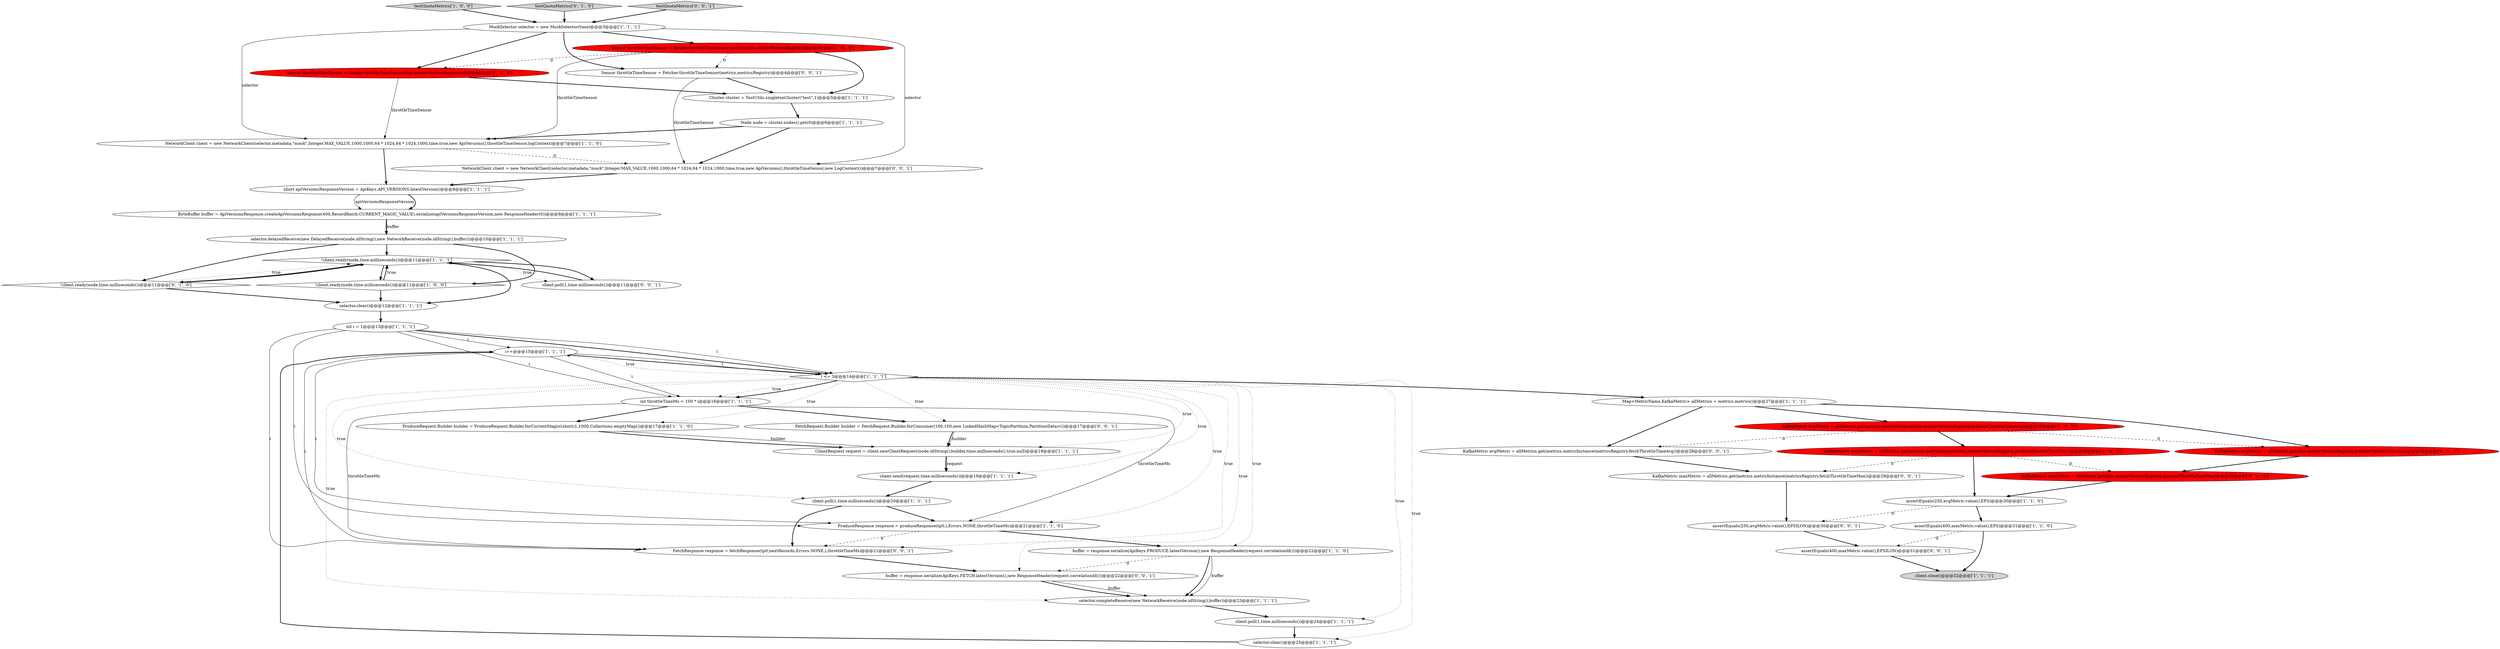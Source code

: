 digraph {
25 [style = filled, label = "testQuotaMetrics['1', '0', '0']", fillcolor = lightgray, shape = diamond image = "AAA0AAABBB1BBB"];
10 [style = filled, label = "i++@@@15@@@['1', '1', '1']", fillcolor = white, shape = ellipse image = "AAA0AAABBB1BBB"];
12 [style = filled, label = "Sensor throttleTimeSensor = Sender.throttleTimeSensor(metrics,this.senderMetricsRegistry)@@@4@@@['1', '0', '0']", fillcolor = red, shape = ellipse image = "AAA1AAABBB1BBB"];
3 [style = filled, label = "client.send(request,time.milliseconds())@@@19@@@['1', '1', '1']", fillcolor = white, shape = ellipse image = "AAA0AAABBB1BBB"];
19 [style = filled, label = "MockSelector selector = new MockSelector(time)@@@3@@@['1', '1', '1']", fillcolor = white, shape = ellipse image = "AAA0AAABBB1BBB"];
14 [style = filled, label = "client.poll(1,time.milliseconds())@@@20@@@['1', '1', '1']", fillcolor = white, shape = ellipse image = "AAA0AAABBB1BBB"];
28 [style = filled, label = "selector.completeReceive(new NetworkReceive(node.idString(),buffer))@@@23@@@['1', '1', '1']", fillcolor = white, shape = ellipse image = "AAA0AAABBB1BBB"];
36 [style = filled, label = "FetchResponse response = fetchResponse(tp0,nextRecords,Errors.NONE,i,throttleTimeMs)@@@21@@@['0', '0', '1']", fillcolor = white, shape = ellipse image = "AAA0AAABBB3BBB"];
46 [style = filled, label = "KafkaMetric maxMetric = allMetrics.get(metrics.metricInstance(metricsRegistry.fetchThrottleTimeMax))@@@29@@@['0', '0', '1']", fillcolor = white, shape = ellipse image = "AAA0AAABBB3BBB"];
1 [style = filled, label = "Cluster cluster = TestUtils.singletonCluster(\"test\",1)@@@5@@@['1', '1', '1']", fillcolor = white, shape = ellipse image = "AAA0AAABBB1BBB"];
43 [style = filled, label = "Sensor throttleTimeSensor = Fetcher.throttleTimeSensor(metrics,metricsRegistry)@@@4@@@['0', '0', '1']", fillcolor = white, shape = ellipse image = "AAA0AAABBB3BBB"];
9 [style = filled, label = "assertEquals(250,avgMetric.value(),EPS)@@@30@@@['1', '1', '0']", fillcolor = white, shape = ellipse image = "AAA0AAABBB1BBB"];
38 [style = filled, label = "FetchRequest.Builder builder = FetchRequest.Builder.forConsumer(100,100,new LinkedHashMap<TopicPartition,PartitionData>())@@@17@@@['0', '0', '1']", fillcolor = white, shape = ellipse image = "AAA0AAABBB3BBB"];
42 [style = filled, label = "assertEquals(400,maxMetric.value(),EPSILON)@@@31@@@['0', '0', '1']", fillcolor = white, shape = ellipse image = "AAA0AAABBB3BBB"];
0 [style = filled, label = "int i = 1@@@13@@@['1', '1', '1']", fillcolor = white, shape = ellipse image = "AAA0AAABBB1BBB"];
6 [style = filled, label = "client.poll(1,time.milliseconds())@@@24@@@['1', '1', '1']", fillcolor = white, shape = ellipse image = "AAA0AAABBB1BBB"];
11 [style = filled, label = "ClientRequest request = client.newClientRequest(node.idString(),builder,time.milliseconds(),true,null)@@@18@@@['1', '1', '1']", fillcolor = white, shape = ellipse image = "AAA0AAABBB1BBB"];
22 [style = filled, label = "ProduceRequest.Builder builder = ProduceRequest.Builder.forCurrentMagic((short)1,1000,Collections.emptyMap())@@@17@@@['1', '1', '0']", fillcolor = white, shape = ellipse image = "AAA0AAABBB1BBB"];
23 [style = filled, label = "KafkaMetric maxMetric = allMetrics.get(metrics.metricInstance(this.senderMetricsRegistry.produceThrottleTimeMax))@@@29@@@['1', '0', '0']", fillcolor = red, shape = ellipse image = "AAA1AAABBB1BBB"];
27 [style = filled, label = "Node node = cluster.nodes().get(0)@@@6@@@['1', '1', '1']", fillcolor = white, shape = ellipse image = "AAA0AAABBB1BBB"];
32 [style = filled, label = "Sensor throttleTimeSensor = Sender.throttleTimeSensor(this.senderMetricsRegistry)@@@4@@@['0', '1', '0']", fillcolor = red, shape = ellipse image = "AAA1AAABBB2BBB"];
21 [style = filled, label = "short apiVersionsResponseVersion = ApiKeys.API_VERSIONS.latestVersion()@@@8@@@['1', '1', '1']", fillcolor = white, shape = ellipse image = "AAA0AAABBB1BBB"];
30 [style = filled, label = "!client.ready(node,time.milliseconds())@@@11@@@['1', '1', '1']", fillcolor = white, shape = diamond image = "AAA0AAABBB1BBB"];
37 [style = filled, label = "buffer = response.serialize(ApiKeys.FETCH.latestVersion(),new ResponseHeader(request.correlationId()))@@@22@@@['0', '0', '1']", fillcolor = white, shape = ellipse image = "AAA0AAABBB3BBB"];
20 [style = filled, label = "NetworkClient client = new NetworkClient(selector,metadata,\"mock\",Integer.MAX_VALUE,1000,1000,64 * 1024,64 * 1024,1000,time,true,new ApiVersions(),throttleTimeSensor,logContext)@@@7@@@['1', '1', '0']", fillcolor = white, shape = ellipse image = "AAA0AAABBB1BBB"];
35 [style = filled, label = "testQuotaMetrics['0', '1', '0']", fillcolor = lightgray, shape = diamond image = "AAA0AAABBB2BBB"];
17 [style = filled, label = "ProduceResponse response = produceResponse(tp0,i,Errors.NONE,throttleTimeMs)@@@21@@@['1', '1', '0']", fillcolor = white, shape = ellipse image = "AAA0AAABBB1BBB"];
39 [style = filled, label = "KafkaMetric avgMetric = allMetrics.get(metrics.metricInstance(metricsRegistry.fetchThrottleTimeAvg))@@@28@@@['0', '0', '1']", fillcolor = white, shape = ellipse image = "AAA0AAABBB3BBB"];
5 [style = filled, label = "buffer = response.serialize(ApiKeys.PRODUCE.latestVersion(),new ResponseHeader(request.correlationId()))@@@22@@@['1', '1', '0']", fillcolor = white, shape = ellipse image = "AAA0AAABBB1BBB"];
15 [style = filled, label = "KafkaMetric avgMetric = allMetrics.get(metrics.metricInstance(this.senderMetricsRegistry.produceThrottleTimeAvg))@@@28@@@['1', '0', '0']", fillcolor = red, shape = ellipse image = "AAA1AAABBB1BBB"];
4 [style = filled, label = "selector.delayedReceive(new DelayedReceive(node.idString(),new NetworkReceive(node.idString(),buffer)))@@@10@@@['1', '1', '1']", fillcolor = white, shape = ellipse image = "AAA0AAABBB1BBB"];
8 [style = filled, label = "selector.clear()@@@25@@@['1', '1', '1']", fillcolor = white, shape = ellipse image = "AAA0AAABBB1BBB"];
13 [style = filled, label = "int throttleTimeMs = 100 * i@@@16@@@['1', '1', '1']", fillcolor = white, shape = ellipse image = "AAA0AAABBB1BBB"];
18 [style = filled, label = "Map<MetricName,KafkaMetric> allMetrics = metrics.metrics()@@@27@@@['1', '1', '1']", fillcolor = white, shape = ellipse image = "AAA0AAABBB1BBB"];
45 [style = filled, label = "assertEquals(250,avgMetric.value(),EPSILON)@@@30@@@['0', '0', '1']", fillcolor = white, shape = ellipse image = "AAA0AAABBB3BBB"];
41 [style = filled, label = "testQuotaMetrics['0', '0', '1']", fillcolor = lightgray, shape = diamond image = "AAA0AAABBB3BBB"];
26 [style = filled, label = "client.close()@@@32@@@['1', '1', '1']", fillcolor = lightgray, shape = ellipse image = "AAA0AAABBB1BBB"];
24 [style = filled, label = "selector.clear()@@@12@@@['1', '1', '1']", fillcolor = white, shape = ellipse image = "AAA0AAABBB1BBB"];
2 [style = filled, label = "assertEquals(400,maxMetric.value(),EPS)@@@31@@@['1', '1', '0']", fillcolor = white, shape = ellipse image = "AAA0AAABBB1BBB"];
44 [style = filled, label = "NetworkClient client = new NetworkClient(selector,metadata,\"mock\",Integer.MAX_VALUE,1000,1000,64 * 1024,64 * 1024,1000,time,true,new ApiVersions(),throttleTimeSensor,new LogContext())@@@7@@@['0', '0', '1']", fillcolor = white, shape = ellipse image = "AAA0AAABBB3BBB"];
31 [style = filled, label = "!client.ready(node,time.milliseconds())@@@11@@@['0', '1', '0']", fillcolor = white, shape = diamond image = "AAA0AAABBB2BBB"];
7 [style = filled, label = "ByteBuffer buffer = ApiVersionsResponse.createApiVersionsResponse(400,RecordBatch.CURRENT_MAGIC_VALUE).serialize(apiVersionsResponseVersion,new ResponseHeader(0))@@@9@@@['1', '1', '1']", fillcolor = white, shape = ellipse image = "AAA0AAABBB1BBB"];
33 [style = filled, label = "KafkaMetric avgMetric = allMetrics.get(this.senderMetricsRegistry.produceThrottleTimeAvg)@@@28@@@['0', '1', '0']", fillcolor = red, shape = ellipse image = "AAA1AAABBB2BBB"];
29 [style = filled, label = "i <= 3@@@14@@@['1', '1', '1']", fillcolor = white, shape = diamond image = "AAA0AAABBB1BBB"];
34 [style = filled, label = "KafkaMetric maxMetric = allMetrics.get(this.senderMetricsRegistry.produceThrottleTimeMax)@@@29@@@['0', '1', '0']", fillcolor = red, shape = ellipse image = "AAA1AAABBB2BBB"];
40 [style = filled, label = "client.poll(1,time.milliseconds())@@@11@@@['0', '0', '1']", fillcolor = white, shape = ellipse image = "AAA0AAABBB3BBB"];
16 [style = filled, label = "!client.ready(node,time.milliseconds())@@@11@@@['1', '0', '0']", fillcolor = white, shape = diamond image = "AAA0AAABBB1BBB"];
2->42 [style = dashed, label="0"];
8->10 [style = bold, label=""];
37->28 [style = solid, label="buffer"];
28->6 [style = bold, label=""];
2->26 [style = bold, label=""];
34->9 [style = bold, label=""];
37->28 [style = bold, label=""];
41->19 [style = bold, label=""];
27->44 [style = bold, label=""];
29->5 [style = dotted, label="true"];
1->27 [style = bold, label=""];
14->17 [style = bold, label=""];
5->28 [style = bold, label=""];
29->18 [style = bold, label=""];
29->8 [style = dotted, label="true"];
12->43 [style = dashed, label="0"];
20->44 [style = dashed, label="0"];
29->13 [style = dotted, label="true"];
29->14 [style = dotted, label="true"];
43->1 [style = bold, label=""];
31->30 [style = bold, label=""];
25->19 [style = bold, label=""];
15->33 [style = dashed, label="0"];
45->42 [style = bold, label=""];
30->40 [style = bold, label=""];
13->17 [style = solid, label="throttleTimeMs"];
13->22 [style = bold, label=""];
13->36 [style = solid, label="throttleTimeMs"];
17->36 [style = dashed, label="0"];
29->36 [style = dotted, label="true"];
4->16 [style = bold, label=""];
17->5 [style = bold, label=""];
44->21 [style = bold, label=""];
23->34 [style = dashed, label="0"];
19->12 [style = bold, label=""];
9->2 [style = bold, label=""];
38->11 [style = bold, label=""];
24->0 [style = bold, label=""];
38->11 [style = solid, label="builder"];
10->17 [style = solid, label="i"];
22->11 [style = solid, label="builder"];
18->15 [style = bold, label=""];
0->29 [style = bold, label=""];
5->28 [style = solid, label="buffer"];
9->45 [style = dashed, label="0"];
12->1 [style = bold, label=""];
0->17 [style = solid, label="i"];
31->30 [style = dotted, label="true"];
21->7 [style = solid, label="apiVersionsResponseVersion"];
21->7 [style = bold, label=""];
36->37 [style = bold, label=""];
32->20 [style = solid, label="throttleTimeSensor"];
27->20 [style = bold, label=""];
22->11 [style = bold, label=""];
5->37 [style = dashed, label="0"];
14->36 [style = bold, label=""];
29->10 [style = dotted, label="true"];
29->6 [style = dotted, label="true"];
30->24 [style = bold, label=""];
12->20 [style = solid, label="throttleTimeSensor"];
29->17 [style = dotted, label="true"];
39->46 [style = bold, label=""];
16->24 [style = bold, label=""];
31->24 [style = bold, label=""];
12->32 [style = dashed, label="0"];
18->33 [style = bold, label=""];
7->4 [style = bold, label=""];
10->13 [style = solid, label="i"];
0->36 [style = solid, label="i"];
0->10 [style = solid, label="i"];
4->31 [style = bold, label=""];
29->22 [style = dotted, label="true"];
7->4 [style = solid, label="buffer"];
19->32 [style = bold, label=""];
29->28 [style = dotted, label="true"];
18->39 [style = bold, label=""];
11->3 [style = solid, label="request"];
11->3 [style = bold, label=""];
19->44 [style = solid, label="selector"];
30->31 [style = bold, label=""];
23->46 [style = dashed, label="0"];
16->30 [style = bold, label=""];
32->1 [style = bold, label=""];
40->30 [style = bold, label=""];
15->39 [style = dashed, label="0"];
43->44 [style = solid, label="throttleTimeSensor"];
19->43 [style = bold, label=""];
29->3 [style = dotted, label="true"];
29->11 [style = dotted, label="true"];
15->23 [style = bold, label=""];
42->26 [style = bold, label=""];
0->13 [style = solid, label="i"];
16->30 [style = dotted, label="true"];
3->14 [style = bold, label=""];
35->19 [style = bold, label=""];
29->38 [style = dotted, label="true"];
29->37 [style = dotted, label="true"];
30->40 [style = dotted, label="true"];
20->21 [style = bold, label=""];
0->29 [style = solid, label="i"];
19->20 [style = solid, label="selector"];
4->30 [style = bold, label=""];
10->29 [style = bold, label=""];
10->29 [style = solid, label="i"];
6->8 [style = bold, label=""];
46->45 [style = bold, label=""];
13->38 [style = bold, label=""];
30->16 [style = bold, label=""];
23->9 [style = bold, label=""];
33->34 [style = bold, label=""];
10->36 [style = solid, label="i"];
29->13 [style = bold, label=""];
}
